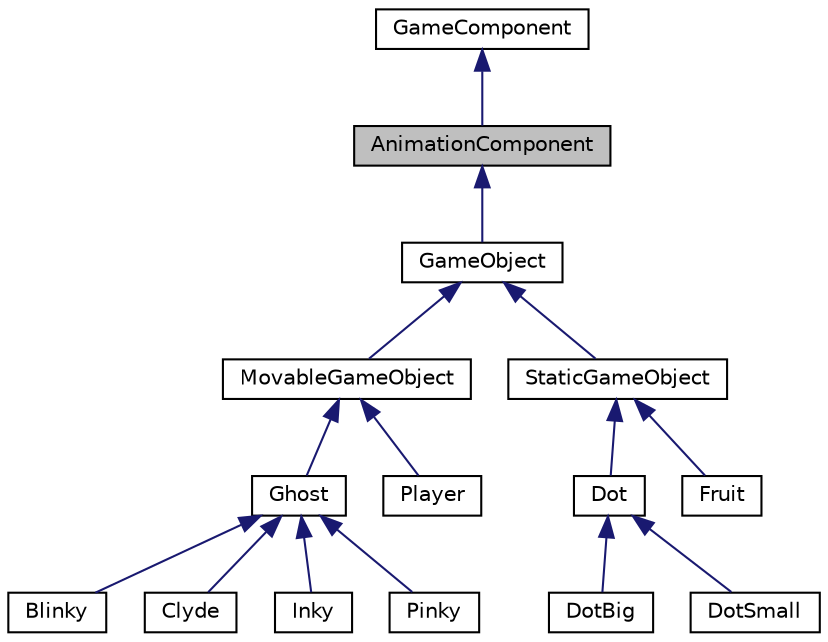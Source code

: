 digraph "AnimationComponent"
{
 // LATEX_PDF_SIZE
  edge [fontname="Helvetica",fontsize="10",labelfontname="Helvetica",labelfontsize="10"];
  node [fontname="Helvetica",fontsize="10",shape=record];
  Node1 [label="AnimationComponent",height=0.2,width=0.4,color="black", fillcolor="grey75", style="filled", fontcolor="black",tooltip="The model for the animation component, which is responsible for handling the animation of sprites and..."];
  Node2 -> Node1 [dir="back",color="midnightblue",fontsize="10",style="solid",fontname="Helvetica"];
  Node2 [label="GameComponent",height=0.2,width=0.4,color="black", fillcolor="white", style="filled",URL="$classGameComponent.html",tooltip=" "];
  Node1 -> Node3 [dir="back",color="midnightblue",fontsize="10",style="solid",fontname="Helvetica"];
  Node3 [label="GameObject",height=0.2,width=0.4,color="black", fillcolor="white", style="filled",URL="$classGameObject.html",tooltip=" "];
  Node3 -> Node4 [dir="back",color="midnightblue",fontsize="10",style="solid",fontname="Helvetica"];
  Node4 [label="MovableGameObject",height=0.2,width=0.4,color="black", fillcolor="white", style="filled",URL="$classMovableGameObject.html",tooltip="A class representing a game object that can move."];
  Node4 -> Node5 [dir="back",color="midnightblue",fontsize="10",style="solid",fontname="Helvetica"];
  Node5 [label="Ghost",height=0.2,width=0.4,color="black", fillcolor="white", style="filled",URL="$classGhost.html",tooltip="The Ghost class manages a single ghost in the game."];
  Node5 -> Node6 [dir="back",color="midnightblue",fontsize="10",style="solid",fontname="Helvetica"];
  Node6 [label="Blinky",height=0.2,width=0.4,color="black", fillcolor="white", style="filled",URL="$classBlinky.html",tooltip="The Blinky class represents the red ghost in the game."];
  Node5 -> Node7 [dir="back",color="midnightblue",fontsize="10",style="solid",fontname="Helvetica"];
  Node7 [label="Clyde",height=0.2,width=0.4,color="black", fillcolor="white", style="filled",URL="$classClyde.html",tooltip="A class that represents the Clyde ghost in the game."];
  Node5 -> Node8 [dir="back",color="midnightblue",fontsize="10",style="solid",fontname="Helvetica"];
  Node8 [label="Inky",height=0.2,width=0.4,color="black", fillcolor="white", style="filled",URL="$classInky.html",tooltip="The Inky class represents the cyan ghost in the game. Inherits from the Ghost class and defines the s..."];
  Node5 -> Node9 [dir="back",color="midnightblue",fontsize="10",style="solid",fontname="Helvetica"];
  Node9 [label="Pinky",height=0.2,width=0.4,color="black", fillcolor="white", style="filled",URL="$classPinky.html",tooltip="The Pinky class represents the pink ghost in the game."];
  Node4 -> Node10 [dir="back",color="midnightblue",fontsize="10",style="solid",fontname="Helvetica"];
  Node10 [label="Player",height=0.2,width=0.4,color="black", fillcolor="white", style="filled",URL="$classPlayer.html",tooltip="Main pac-man player object."];
  Node3 -> Node11 [dir="back",color="midnightblue",fontsize="10",style="solid",fontname="Helvetica"];
  Node11 [label="StaticGameObject",height=0.2,width=0.4,color="black", fillcolor="white", style="filled",URL="$classStaticGameObject.html",tooltip="Base class for static game objects like dots and fruits."];
  Node11 -> Node12 [dir="back",color="midnightblue",fontsize="10",style="solid",fontname="Helvetica"];
  Node12 [label="Dot",height=0.2,width=0.4,color="black", fillcolor="white", style="filled",URL="$classDot.html",tooltip=" "];
  Node12 -> Node13 [dir="back",color="midnightblue",fontsize="10",style="solid",fontname="Helvetica"];
  Node13 [label="DotBig",height=0.2,width=0.4,color="black", fillcolor="white", style="filled",URL="$classDotBig.html",tooltip="The DotBig class represents the big dots that are eaten by Pacman."];
  Node12 -> Node14 [dir="back",color="midnightblue",fontsize="10",style="solid",fontname="Helvetica"];
  Node14 [label="DotSmall",height=0.2,width=0.4,color="black", fillcolor="white", style="filled",URL="$classDotSmall.html",tooltip="The DotSmall class, which represents the small dots that Pacman can eat."];
  Node11 -> Node15 [dir="back",color="midnightblue",fontsize="10",style="solid",fontname="Helvetica"];
  Node15 [label="Fruit",height=0.2,width=0.4,color="black", fillcolor="white", style="filled",URL="$classFruit.html",tooltip="The Fruit class."];
}
